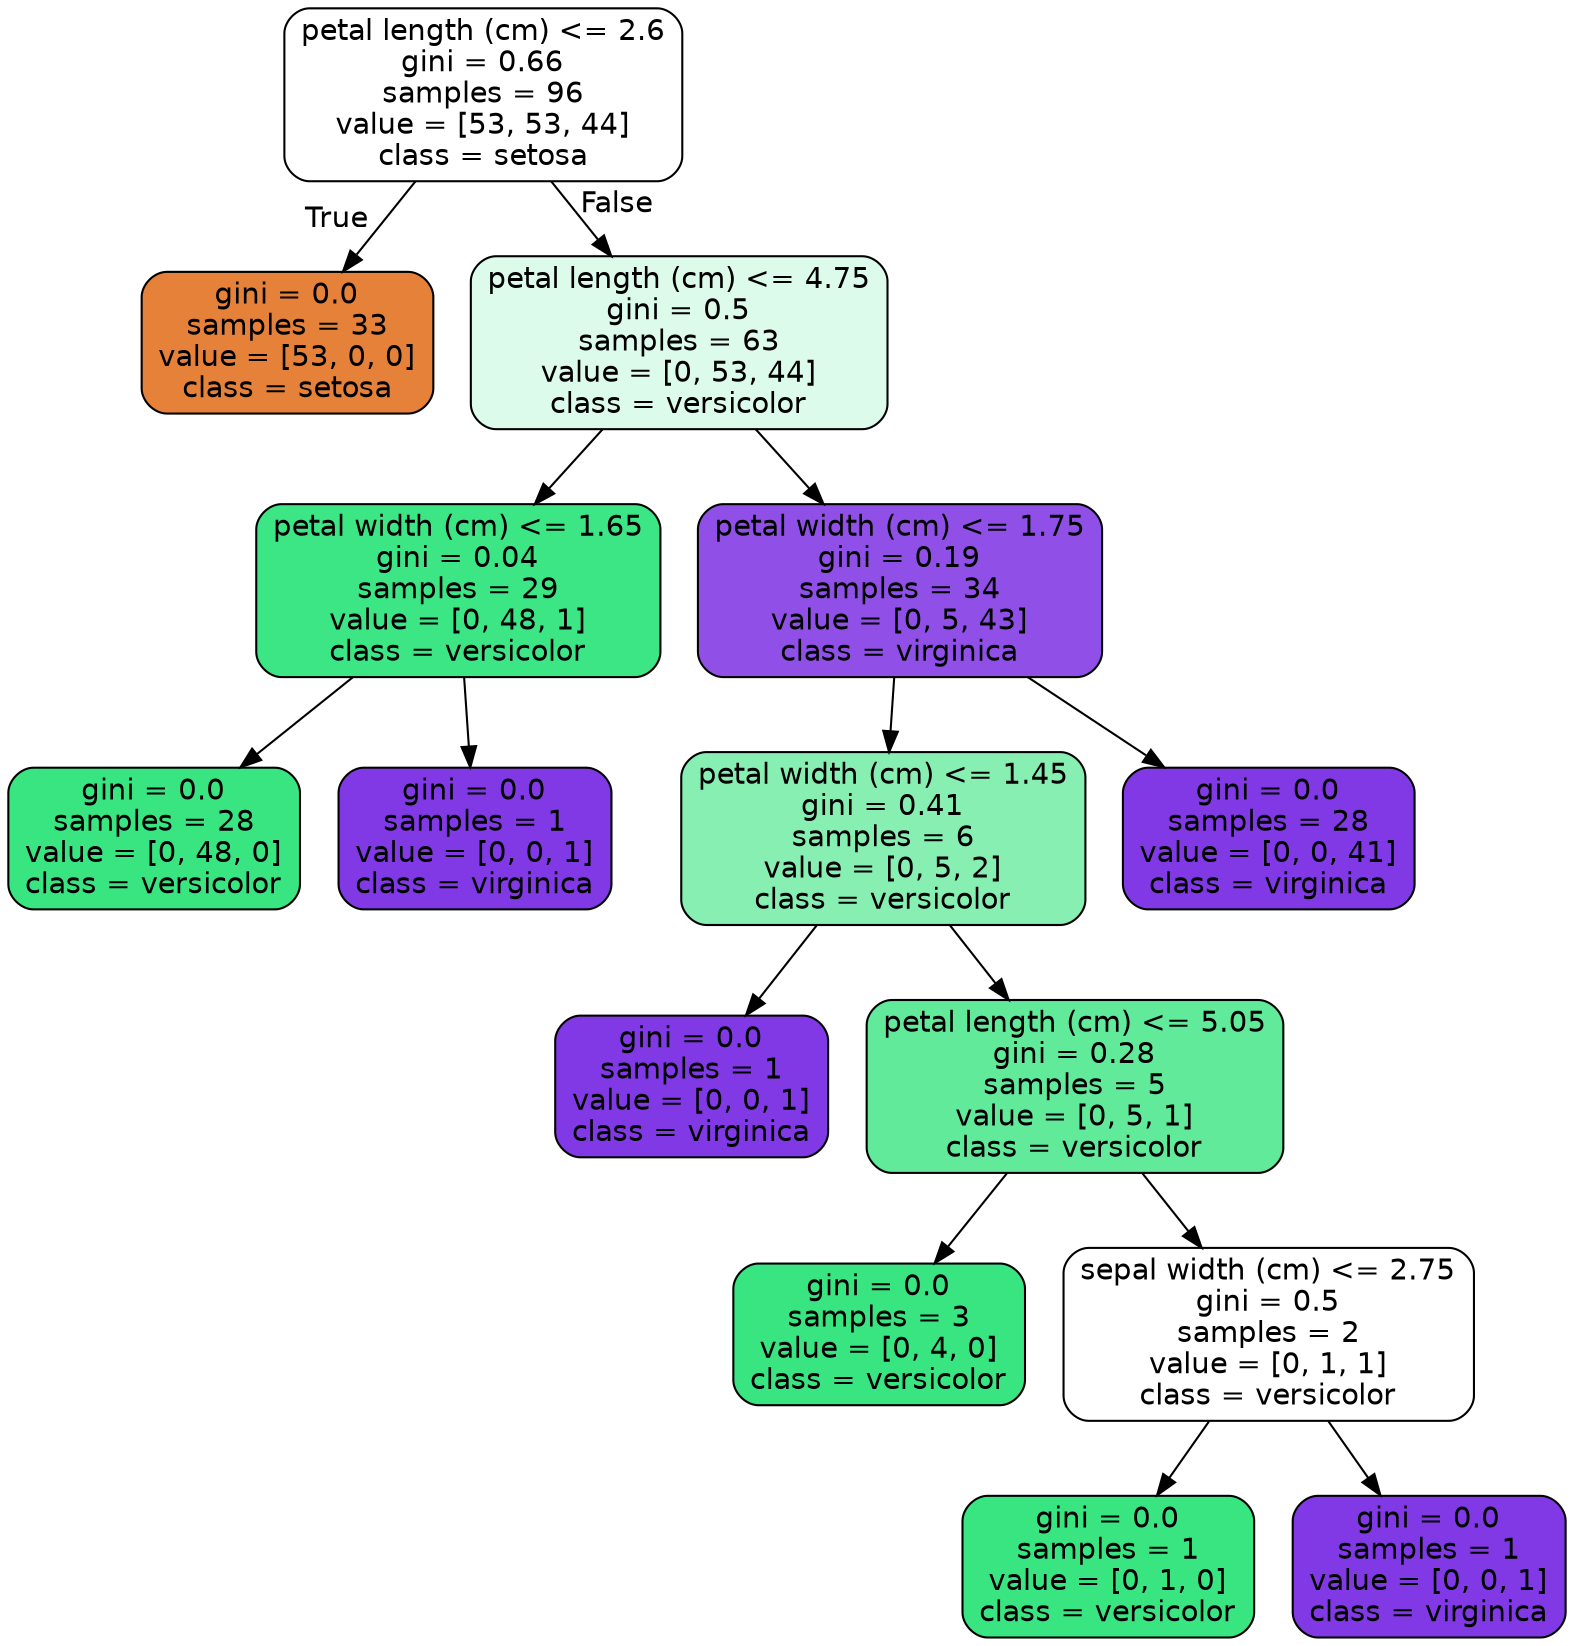digraph Tree {
node [shape=box, style="filled, rounded", color="black", fontname=helvetica] ;
edge [fontname=helvetica] ;
0 [label="petal length (cm) <= 2.6\ngini = 0.66\nsamples = 96\nvalue = [53, 53, 44]\nclass = setosa", fillcolor="#ffffff"] ;
1 [label="gini = 0.0\nsamples = 33\nvalue = [53, 0, 0]\nclass = setosa", fillcolor="#e58139"] ;
0 -> 1 [labeldistance=2.5, labelangle=45, headlabel="True"] ;
2 [label="petal length (cm) <= 4.75\ngini = 0.5\nsamples = 63\nvalue = [0, 53, 44]\nclass = versicolor", fillcolor="#ddfbea"] ;
0 -> 2 [labeldistance=2.5, labelangle=-45, headlabel="False"] ;
3 [label="petal width (cm) <= 1.65\ngini = 0.04\nsamples = 29\nvalue = [0, 48, 1]\nclass = versicolor", fillcolor="#3de684"] ;
2 -> 3 ;
4 [label="gini = 0.0\nsamples = 28\nvalue = [0, 48, 0]\nclass = versicolor", fillcolor="#39e581"] ;
3 -> 4 ;
5 [label="gini = 0.0\nsamples = 1\nvalue = [0, 0, 1]\nclass = virginica", fillcolor="#8139e5"] ;
3 -> 5 ;
6 [label="petal width (cm) <= 1.75\ngini = 0.19\nsamples = 34\nvalue = [0, 5, 43]\nclass = virginica", fillcolor="#9050e8"] ;
2 -> 6 ;
7 [label="petal width (cm) <= 1.45\ngini = 0.41\nsamples = 6\nvalue = [0, 5, 2]\nclass = versicolor", fillcolor="#88efb3"] ;
6 -> 7 ;
8 [label="gini = 0.0\nsamples = 1\nvalue = [0, 0, 1]\nclass = virginica", fillcolor="#8139e5"] ;
7 -> 8 ;
9 [label="petal length (cm) <= 5.05\ngini = 0.28\nsamples = 5\nvalue = [0, 5, 1]\nclass = versicolor", fillcolor="#61ea9a"] ;
7 -> 9 ;
10 [label="gini = 0.0\nsamples = 3\nvalue = [0, 4, 0]\nclass = versicolor", fillcolor="#39e581"] ;
9 -> 10 ;
11 [label="sepal width (cm) <= 2.75\ngini = 0.5\nsamples = 2\nvalue = [0, 1, 1]\nclass = versicolor", fillcolor="#ffffff"] ;
9 -> 11 ;
12 [label="gini = 0.0\nsamples = 1\nvalue = [0, 1, 0]\nclass = versicolor", fillcolor="#39e581"] ;
11 -> 12 ;
13 [label="gini = 0.0\nsamples = 1\nvalue = [0, 0, 1]\nclass = virginica", fillcolor="#8139e5"] ;
11 -> 13 ;
14 [label="gini = 0.0\nsamples = 28\nvalue = [0, 0, 41]\nclass = virginica", fillcolor="#8139e5"] ;
6 -> 14 ;
}